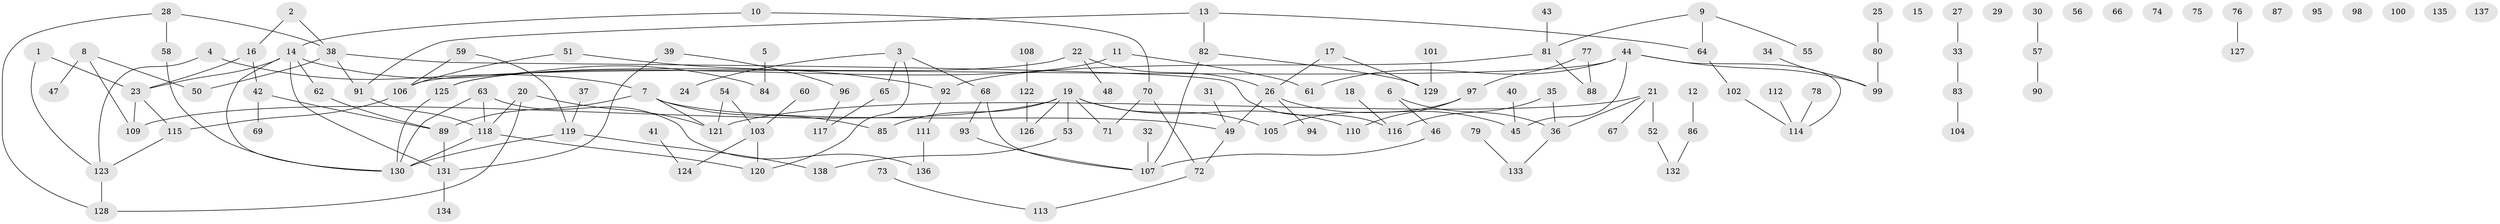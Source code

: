// coarse degree distribution, {0: 0.17391304347826086, 2: 0.2898550724637681, 4: 0.10144927536231885, 1: 0.30434782608695654, 9: 0.028985507246376812, 3: 0.014492753623188406, 5: 0.057971014492753624, 8: 0.014492753623188406, 6: 0.014492753623188406}
// Generated by graph-tools (version 1.1) at 2025/43/03/04/25 21:43:13]
// undirected, 138 vertices, 153 edges
graph export_dot {
graph [start="1"]
  node [color=gray90,style=filled];
  1;
  2;
  3;
  4;
  5;
  6;
  7;
  8;
  9;
  10;
  11;
  12;
  13;
  14;
  15;
  16;
  17;
  18;
  19;
  20;
  21;
  22;
  23;
  24;
  25;
  26;
  27;
  28;
  29;
  30;
  31;
  32;
  33;
  34;
  35;
  36;
  37;
  38;
  39;
  40;
  41;
  42;
  43;
  44;
  45;
  46;
  47;
  48;
  49;
  50;
  51;
  52;
  53;
  54;
  55;
  56;
  57;
  58;
  59;
  60;
  61;
  62;
  63;
  64;
  65;
  66;
  67;
  68;
  69;
  70;
  71;
  72;
  73;
  74;
  75;
  76;
  77;
  78;
  79;
  80;
  81;
  82;
  83;
  84;
  85;
  86;
  87;
  88;
  89;
  90;
  91;
  92;
  93;
  94;
  95;
  96;
  97;
  98;
  99;
  100;
  101;
  102;
  103;
  104;
  105;
  106;
  107;
  108;
  109;
  110;
  111;
  112;
  113;
  114;
  115;
  116;
  117;
  118;
  119;
  120;
  121;
  122;
  123;
  124;
  125;
  126;
  127;
  128;
  129;
  130;
  131;
  132;
  133;
  134;
  135;
  136;
  137;
  138;
  1 -- 23;
  1 -- 123;
  2 -- 16;
  2 -- 38;
  3 -- 24;
  3 -- 65;
  3 -- 68;
  3 -- 120;
  4 -- 7;
  4 -- 123;
  5 -- 84;
  6 -- 36;
  6 -- 46;
  7 -- 49;
  7 -- 85;
  7 -- 89;
  7 -- 121;
  8 -- 47;
  8 -- 50;
  8 -- 109;
  9 -- 55;
  9 -- 64;
  9 -- 81;
  10 -- 14;
  10 -- 70;
  11 -- 61;
  11 -- 125;
  12 -- 86;
  13 -- 64;
  13 -- 82;
  13 -- 91;
  14 -- 23;
  14 -- 62;
  14 -- 84;
  14 -- 130;
  14 -- 131;
  16 -- 23;
  16 -- 42;
  17 -- 26;
  17 -- 129;
  18 -- 116;
  19 -- 53;
  19 -- 71;
  19 -- 85;
  19 -- 105;
  19 -- 109;
  19 -- 110;
  19 -- 126;
  20 -- 118;
  20 -- 121;
  20 -- 128;
  21 -- 36;
  21 -- 52;
  21 -- 67;
  21 -- 121;
  22 -- 26;
  22 -- 48;
  22 -- 125;
  23 -- 109;
  23 -- 115;
  25 -- 80;
  26 -- 45;
  26 -- 49;
  26 -- 94;
  27 -- 33;
  28 -- 38;
  28 -- 58;
  28 -- 128;
  30 -- 57;
  31 -- 49;
  32 -- 107;
  33 -- 83;
  34 -- 99;
  35 -- 36;
  35 -- 116;
  36 -- 133;
  37 -- 119;
  38 -- 50;
  38 -- 91;
  38 -- 116;
  39 -- 96;
  39 -- 131;
  40 -- 45;
  41 -- 124;
  42 -- 69;
  42 -- 89;
  43 -- 81;
  44 -- 45;
  44 -- 61;
  44 -- 99;
  44 -- 106;
  44 -- 114;
  46 -- 107;
  49 -- 72;
  51 -- 92;
  51 -- 106;
  52 -- 132;
  53 -- 138;
  54 -- 103;
  54 -- 121;
  57 -- 90;
  58 -- 130;
  59 -- 106;
  59 -- 119;
  60 -- 103;
  62 -- 89;
  63 -- 118;
  63 -- 130;
  63 -- 136;
  64 -- 102;
  65 -- 117;
  68 -- 93;
  68 -- 107;
  70 -- 71;
  70 -- 72;
  72 -- 113;
  73 -- 113;
  76 -- 127;
  77 -- 88;
  77 -- 97;
  78 -- 114;
  79 -- 133;
  80 -- 99;
  81 -- 88;
  81 -- 92;
  82 -- 107;
  82 -- 129;
  83 -- 104;
  86 -- 132;
  89 -- 131;
  91 -- 118;
  92 -- 111;
  93 -- 107;
  96 -- 117;
  97 -- 105;
  97 -- 110;
  101 -- 129;
  102 -- 114;
  103 -- 120;
  103 -- 124;
  106 -- 115;
  108 -- 122;
  111 -- 136;
  112 -- 114;
  115 -- 123;
  118 -- 120;
  118 -- 130;
  119 -- 130;
  119 -- 138;
  122 -- 126;
  123 -- 128;
  125 -- 130;
  131 -- 134;
}
